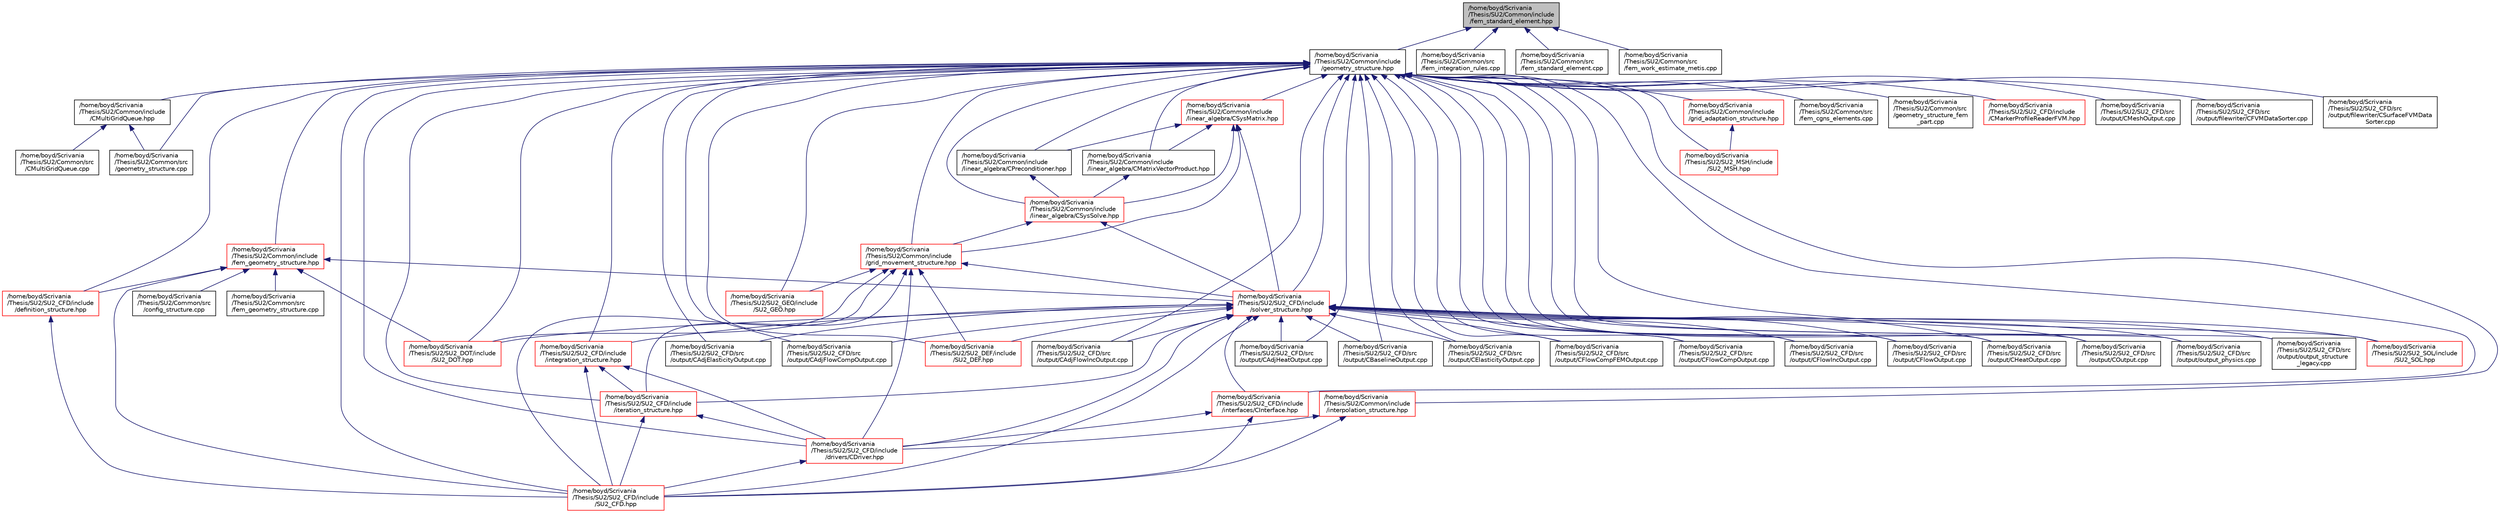 digraph "/home/boyd/Scrivania/Thesis/SU2/Common/include/fem_standard_element.hpp"
{
  edge [fontname="Helvetica",fontsize="10",labelfontname="Helvetica",labelfontsize="10"];
  node [fontname="Helvetica",fontsize="10",shape=record];
  Node29 [label="/home/boyd/Scrivania\l/Thesis/SU2/Common/include\l/fem_standard_element.hpp",height=0.2,width=0.4,color="black", fillcolor="grey75", style="filled", fontcolor="black"];
  Node29 -> Node30 [dir="back",color="midnightblue",fontsize="10",style="solid",fontname="Helvetica"];
  Node30 [label="/home/boyd/Scrivania\l/Thesis/SU2/Common/include\l/geometry_structure.hpp",height=0.2,width=0.4,color="black", fillcolor="white", style="filled",URL="$geometry__structure_8hpp.html",tooltip="Headers of the main subroutines for creating the geometrical structure. The subroutines and functions..."];
  Node30 -> Node31 [dir="back",color="midnightblue",fontsize="10",style="solid",fontname="Helvetica"];
  Node31 [label="/home/boyd/Scrivania\l/Thesis/SU2/Common/include\l/CMultiGridQueue.hpp",height=0.2,width=0.4,color="black", fillcolor="white", style="filled",URL="$_c_multi_grid_queue_8hpp.html",tooltip="Header of the multigrid queue class for the FVM solver. The subroutines and functions are in the CMul..."];
  Node31 -> Node32 [dir="back",color="midnightblue",fontsize="10",style="solid",fontname="Helvetica"];
  Node32 [label="/home/boyd/Scrivania\l/Thesis/SU2/Common/src\l/CMultiGridQueue.cpp",height=0.2,width=0.4,color="black", fillcolor="white", style="filled",URL="$_c_multi_grid_queue_8cpp.html",tooltip="Implementation of the multigrid queue class for the FVM solver. "];
  Node31 -> Node33 [dir="back",color="midnightblue",fontsize="10",style="solid",fontname="Helvetica"];
  Node33 [label="/home/boyd/Scrivania\l/Thesis/SU2/Common/src\l/geometry_structure.cpp",height=0.2,width=0.4,color="black", fillcolor="white", style="filled",URL="$geometry__structure_8cpp.html",tooltip="Main subroutines for creating the primal grid and multigrid structure. "];
  Node30 -> Node34 [dir="back",color="midnightblue",fontsize="10",style="solid",fontname="Helvetica"];
  Node34 [label="/home/boyd/Scrivania\l/Thesis/SU2/Common/include\l/fem_geometry_structure.hpp",height=0.2,width=0.4,color="red", fillcolor="white", style="filled",URL="$fem__geometry__structure_8hpp.html",tooltip="Headers of the main subroutines for creating the geometrical structure for the FEM solver..."];
  Node34 -> Node35 [dir="back",color="midnightblue",fontsize="10",style="solid",fontname="Helvetica"];
  Node35 [label="/home/boyd/Scrivania\l/Thesis/SU2/Common/src\l/config_structure.cpp",height=0.2,width=0.4,color="black", fillcolor="white", style="filled",URL="$config__structure_8cpp.html",tooltip="Main file for managing the config file. "];
  Node34 -> Node36 [dir="back",color="midnightblue",fontsize="10",style="solid",fontname="Helvetica"];
  Node36 [label="/home/boyd/Scrivania\l/Thesis/SU2/Common/src\l/fem_geometry_structure.cpp",height=0.2,width=0.4,color="black", fillcolor="white", style="filled",URL="$fem__geometry__structure_8cpp.html",tooltip="Functions for creating the primal grid for the FEM solver. "];
  Node34 -> Node38 [dir="back",color="midnightblue",fontsize="10",style="solid",fontname="Helvetica"];
  Node38 [label="/home/boyd/Scrivania\l/Thesis/SU2/SU2_CFD/include\l/definition_structure.hpp",height=0.2,width=0.4,color="red", fillcolor="white", style="filled",URL="$definition__structure_8hpp.html",tooltip="Headers of the main subroutines used by SU2_CFD. The subroutines and functions are in the definition_..."];
  Node38 -> Node39 [dir="back",color="midnightblue",fontsize="10",style="solid",fontname="Helvetica"];
  Node39 [label="/home/boyd/Scrivania\l/Thesis/SU2/SU2_CFD/include\l/SU2_CFD.hpp",height=0.2,width=0.4,color="red", fillcolor="white", style="filled",URL="$_s_u2___c_f_d_8hpp.html",tooltip="Headers of the main subroutines of the code SU2_CFD. The subroutines and functions are in the SU2_CFD..."];
  Node34 -> Node45 [dir="back",color="midnightblue",fontsize="10",style="solid",fontname="Helvetica"];
  Node45 [label="/home/boyd/Scrivania\l/Thesis/SU2/SU2_CFD/include\l/solver_structure.hpp",height=0.2,width=0.4,color="red", fillcolor="white", style="filled",URL="$solver__structure_8hpp.html",tooltip="Headers of the main subroutines for solving partial differential equations. The subroutines and funct..."];
  Node45 -> Node46 [dir="back",color="midnightblue",fontsize="10",style="solid",fontname="Helvetica"];
  Node46 [label="/home/boyd/Scrivania\l/Thesis/SU2/SU2_CFD/include\l/iteration_structure.hpp",height=0.2,width=0.4,color="red", fillcolor="white", style="filled",URL="$iteration__structure_8hpp.html",tooltip="Headers of the iteration classes used by SU2_CFD. Each CIteration class represents an available physi..."];
  Node46 -> Node47 [dir="back",color="midnightblue",fontsize="10",style="solid",fontname="Helvetica"];
  Node47 [label="/home/boyd/Scrivania\l/Thesis/SU2/SU2_CFD/include\l/drivers/CDriver.hpp",height=0.2,width=0.4,color="red", fillcolor="white", style="filled",URL="$_c_driver_8hpp.html"];
  Node47 -> Node39 [dir="back",color="midnightblue",fontsize="10",style="solid",fontname="Helvetica"];
  Node46 -> Node39 [dir="back",color="midnightblue",fontsize="10",style="solid",fontname="Helvetica"];
  Node45 -> Node58 [dir="back",color="midnightblue",fontsize="10",style="solid",fontname="Helvetica"];
  Node58 [label="/home/boyd/Scrivania\l/Thesis/SU2/SU2_CFD/include\l/integration_structure.hpp",height=0.2,width=0.4,color="red", fillcolor="white", style="filled",URL="$integration__structure_8hpp.html",tooltip="Headers of the main subroutines for space and time integration. The subroutines and functions are in ..."];
  Node58 -> Node46 [dir="back",color="midnightblue",fontsize="10",style="solid",fontname="Helvetica"];
  Node58 -> Node47 [dir="back",color="midnightblue",fontsize="10",style="solid",fontname="Helvetica"];
  Node58 -> Node39 [dir="back",color="midnightblue",fontsize="10",style="solid",fontname="Helvetica"];
  Node45 -> Node47 [dir="back",color="midnightblue",fontsize="10",style="solid",fontname="Helvetica"];
  Node45 -> Node61 [dir="back",color="midnightblue",fontsize="10",style="solid",fontname="Helvetica"];
  Node61 [label="/home/boyd/Scrivania\l/Thesis/SU2/SU2_CFD/include\l/interfaces/CInterface.hpp",height=0.2,width=0.4,color="red", fillcolor="white", style="filled",URL="$_c_interface_8hpp.html",tooltip="Declarations and inlines of the transfer structure. The subroutines and functions are in the physics ..."];
  Node61 -> Node47 [dir="back",color="midnightblue",fontsize="10",style="solid",fontname="Helvetica"];
  Node61 -> Node39 [dir="back",color="midnightblue",fontsize="10",style="solid",fontname="Helvetica"];
  Node45 -> Node39 [dir="back",color="midnightblue",fontsize="10",style="solid",fontname="Helvetica"];
  Node45 -> Node87 [dir="back",color="midnightblue",fontsize="10",style="solid",fontname="Helvetica"];
  Node87 [label="/home/boyd/Scrivania\l/Thesis/SU2/SU2_CFD/src\l/output/CAdjElasticityOutput.cpp",height=0.2,width=0.4,color="black", fillcolor="white", style="filled",URL="$_c_adj_elasticity_output_8cpp.html",tooltip="Main subroutines for elasticity discrete adjoint output. "];
  Node45 -> Node88 [dir="back",color="midnightblue",fontsize="10",style="solid",fontname="Helvetica"];
  Node88 [label="/home/boyd/Scrivania\l/Thesis/SU2/SU2_CFD/src\l/output/CAdjFlowCompOutput.cpp",height=0.2,width=0.4,color="black", fillcolor="white", style="filled",URL="$_c_adj_flow_comp_output_8cpp.html"];
  Node45 -> Node89 [dir="back",color="midnightblue",fontsize="10",style="solid",fontname="Helvetica"];
  Node89 [label="/home/boyd/Scrivania\l/Thesis/SU2/SU2_CFD/src\l/output/CAdjFlowIncOutput.cpp",height=0.2,width=0.4,color="black", fillcolor="white", style="filled",URL="$_c_adj_flow_inc_output_8cpp.html"];
  Node45 -> Node90 [dir="back",color="midnightblue",fontsize="10",style="solid",fontname="Helvetica"];
  Node90 [label="/home/boyd/Scrivania\l/Thesis/SU2/SU2_CFD/src\l/output/CAdjHeatOutput.cpp",height=0.2,width=0.4,color="black", fillcolor="white", style="filled",URL="$_c_adj_heat_output_8cpp.html"];
  Node45 -> Node91 [dir="back",color="midnightblue",fontsize="10",style="solid",fontname="Helvetica"];
  Node91 [label="/home/boyd/Scrivania\l/Thesis/SU2/SU2_CFD/src\l/output/CBaselineOutput.cpp",height=0.2,width=0.4,color="black", fillcolor="white", style="filled",URL="$_c_baseline_output_8cpp.html"];
  Node45 -> Node92 [dir="back",color="midnightblue",fontsize="10",style="solid",fontname="Helvetica"];
  Node92 [label="/home/boyd/Scrivania\l/Thesis/SU2/SU2_CFD/src\l/output/CElasticityOutput.cpp",height=0.2,width=0.4,color="black", fillcolor="white", style="filled",URL="$_c_elasticity_output_8cpp.html"];
  Node45 -> Node93 [dir="back",color="midnightblue",fontsize="10",style="solid",fontname="Helvetica"];
  Node93 [label="/home/boyd/Scrivania\l/Thesis/SU2/SU2_CFD/src\l/output/CFlowCompFEMOutput.cpp",height=0.2,width=0.4,color="black", fillcolor="white", style="filled",URL="$_c_flow_comp_f_e_m_output_8cpp.html"];
  Node45 -> Node94 [dir="back",color="midnightblue",fontsize="10",style="solid",fontname="Helvetica"];
  Node94 [label="/home/boyd/Scrivania\l/Thesis/SU2/SU2_CFD/src\l/output/CFlowCompOutput.cpp",height=0.2,width=0.4,color="black", fillcolor="white", style="filled",URL="$_c_flow_comp_output_8cpp.html"];
  Node45 -> Node95 [dir="back",color="midnightblue",fontsize="10",style="solid",fontname="Helvetica"];
  Node95 [label="/home/boyd/Scrivania\l/Thesis/SU2/SU2_CFD/src\l/output/CFlowIncOutput.cpp",height=0.2,width=0.4,color="black", fillcolor="white", style="filled",URL="$_c_flow_inc_output_8cpp.html"];
  Node45 -> Node96 [dir="back",color="midnightblue",fontsize="10",style="solid",fontname="Helvetica"];
  Node96 [label="/home/boyd/Scrivania\l/Thesis/SU2/SU2_CFD/src\l/output/CFlowOutput.cpp",height=0.2,width=0.4,color="black", fillcolor="white", style="filled",URL="$_c_flow_output_8cpp.html"];
  Node45 -> Node97 [dir="back",color="midnightblue",fontsize="10",style="solid",fontname="Helvetica"];
  Node97 [label="/home/boyd/Scrivania\l/Thesis/SU2/SU2_CFD/src\l/output/CHeatOutput.cpp",height=0.2,width=0.4,color="black", fillcolor="white", style="filled",URL="$_c_heat_output_8cpp.html"];
  Node45 -> Node98 [dir="back",color="midnightblue",fontsize="10",style="solid",fontname="Helvetica"];
  Node98 [label="/home/boyd/Scrivania\l/Thesis/SU2/SU2_CFD/src\l/output/COutput.cpp",height=0.2,width=0.4,color="black", fillcolor="white", style="filled",URL="$_c_output_8cpp.html"];
  Node45 -> Node99 [dir="back",color="midnightblue",fontsize="10",style="solid",fontname="Helvetica"];
  Node99 [label="/home/boyd/Scrivania\l/Thesis/SU2/SU2_CFD/src\l/output/output_physics.cpp",height=0.2,width=0.4,color="black", fillcolor="white", style="filled",URL="$output__physics_8cpp.html",tooltip="Main subroutines to compute physical output quantities such as CL, CD, entropy generation, mass flow, ecc... . "];
  Node45 -> Node100 [dir="back",color="midnightblue",fontsize="10",style="solid",fontname="Helvetica"];
  Node100 [label="/home/boyd/Scrivania\l/Thesis/SU2/SU2_CFD/src\l/output/output_structure\l_legacy.cpp",height=0.2,width=0.4,color="black", fillcolor="white", style="filled",URL="$output__structure__legacy_8cpp.html"];
  Node45 -> Node114 [dir="back",color="midnightblue",fontsize="10",style="solid",fontname="Helvetica"];
  Node114 [label="/home/boyd/Scrivania\l/Thesis/SU2/SU2_DEF/include\l/SU2_DEF.hpp",height=0.2,width=0.4,color="red", fillcolor="white", style="filled",URL="$_s_u2___d_e_f_8hpp.html",tooltip="Headers of the main subroutines of the code SU2_DEF. The subroutines and functions are in the SU2_DEF..."];
  Node45 -> Node116 [dir="back",color="midnightblue",fontsize="10",style="solid",fontname="Helvetica"];
  Node116 [label="/home/boyd/Scrivania\l/Thesis/SU2/SU2_SOL/include\l/SU2_SOL.hpp",height=0.2,width=0.4,color="red", fillcolor="white", style="filled",URL="$_s_u2___s_o_l_8hpp.html",tooltip="Headers of the main subroutines of the code SU2_SOL. The subroutines and functions are in the SU2_SOL..."];
  Node45 -> Node118 [dir="back",color="midnightblue",fontsize="10",style="solid",fontname="Helvetica"];
  Node118 [label="/home/boyd/Scrivania\l/Thesis/SU2/SU2_DOT/include\l/SU2_DOT.hpp",height=0.2,width=0.4,color="red", fillcolor="white", style="filled",URL="$_s_u2___d_o_t_8hpp.html",tooltip="Headers of the main subroutines of the code SU2_DOT. The subroutines and functions are in the SU2_DOT..."];
  Node34 -> Node39 [dir="back",color="midnightblue",fontsize="10",style="solid",fontname="Helvetica"];
  Node34 -> Node118 [dir="back",color="midnightblue",fontsize="10",style="solid",fontname="Helvetica"];
  Node30 -> Node122 [dir="back",color="midnightblue",fontsize="10",style="solid",fontname="Helvetica"];
  Node122 [label="/home/boyd/Scrivania\l/Thesis/SU2/Common/include\l/grid_adaptation_structure.hpp",height=0.2,width=0.4,color="red", fillcolor="white", style="filled",URL="$grid__adaptation__structure_8hpp.html",tooltip="Headers of the main subroutines for doing the numerical grid adaptation. "];
  Node122 -> Node124 [dir="back",color="midnightblue",fontsize="10",style="solid",fontname="Helvetica"];
  Node124 [label="/home/boyd/Scrivania\l/Thesis/SU2/SU2_MSH/include\l/SU2_MSH.hpp",height=0.2,width=0.4,color="red", fillcolor="white", style="filled",URL="$_s_u2___m_s_h_8hpp.html",tooltip="Headers of the main subroutines of the code SU2_MSH. The subroutines and functions are in the SU2_MSH..."];
  Node30 -> Node126 [dir="back",color="midnightblue",fontsize="10",style="solid",fontname="Helvetica"];
  Node126 [label="/home/boyd/Scrivania\l/Thesis/SU2/Common/include\l/grid_movement_structure.hpp",height=0.2,width=0.4,color="red", fillcolor="white", style="filled",URL="$grid__movement__structure_8hpp.html",tooltip="Headers of the main subroutines for doing the numerical grid movement (including volumetric movement..."];
  Node126 -> Node45 [dir="back",color="midnightblue",fontsize="10",style="solid",fontname="Helvetica"];
  Node126 -> Node46 [dir="back",color="midnightblue",fontsize="10",style="solid",fontname="Helvetica"];
  Node126 -> Node47 [dir="back",color="midnightblue",fontsize="10",style="solid",fontname="Helvetica"];
  Node126 -> Node39 [dir="back",color="midnightblue",fontsize="10",style="solid",fontname="Helvetica"];
  Node126 -> Node128 [dir="back",color="midnightblue",fontsize="10",style="solid",fontname="Helvetica"];
  Node128 [label="/home/boyd/Scrivania\l/Thesis/SU2/SU2_GEO/include\l/SU2_GEO.hpp",height=0.2,width=0.4,color="red", fillcolor="white", style="filled",URL="$_s_u2___g_e_o_8hpp.html",tooltip="Headers of the main subroutines of the code SU2_GEO. The subroutines and functions are in the SU2_GEO..."];
  Node126 -> Node114 [dir="back",color="midnightblue",fontsize="10",style="solid",fontname="Helvetica"];
  Node126 -> Node118 [dir="back",color="midnightblue",fontsize="10",style="solid",fontname="Helvetica"];
  Node30 -> Node130 [dir="back",color="midnightblue",fontsize="10",style="solid",fontname="Helvetica"];
  Node130 [label="/home/boyd/Scrivania\l/Thesis/SU2/Common/include\l/linear_algebra/CSysMatrix.hpp",height=0.2,width=0.4,color="red", fillcolor="white", style="filled",URL="$_c_sys_matrix_8hpp.html"];
  Node130 -> Node126 [dir="back",color="midnightblue",fontsize="10",style="solid",fontname="Helvetica"];
  Node130 -> Node131 [dir="back",color="midnightblue",fontsize="10",style="solid",fontname="Helvetica"];
  Node131 [label="/home/boyd/Scrivania\l/Thesis/SU2/Common/include\l/linear_algebra/CSysSolve.hpp",height=0.2,width=0.4,color="red", fillcolor="white", style="filled",URL="$_c_sys_solve_8hpp.html"];
  Node131 -> Node126 [dir="back",color="midnightblue",fontsize="10",style="solid",fontname="Helvetica"];
  Node131 -> Node45 [dir="back",color="midnightblue",fontsize="10",style="solid",fontname="Helvetica"];
  Node130 -> Node134 [dir="back",color="midnightblue",fontsize="10",style="solid",fontname="Helvetica"];
  Node134 [label="/home/boyd/Scrivania\l/Thesis/SU2/Common/include\l/linear_algebra/CMatrixVectorProduct.hpp",height=0.2,width=0.4,color="black", fillcolor="white", style="filled",URL="$_c_matrix_vector_product_8hpp.html",tooltip="Headers for the classes related to sparse matrix-vector product wrappers. The actual operations are c..."];
  Node134 -> Node131 [dir="back",color="midnightblue",fontsize="10",style="solid",fontname="Helvetica"];
  Node130 -> Node135 [dir="back",color="midnightblue",fontsize="10",style="solid",fontname="Helvetica"];
  Node135 [label="/home/boyd/Scrivania\l/Thesis/SU2/Common/include\l/linear_algebra/CPreconditioner.hpp",height=0.2,width=0.4,color="black", fillcolor="white", style="filled",URL="$_c_preconditioner_8hpp.html",tooltip="Headers for the classes related to linear preconditioner wrappers. The actual operations are currentl..."];
  Node135 -> Node131 [dir="back",color="midnightblue",fontsize="10",style="solid",fontname="Helvetica"];
  Node130 -> Node45 [dir="back",color="midnightblue",fontsize="10",style="solid",fontname="Helvetica"];
  Node30 -> Node131 [dir="back",color="midnightblue",fontsize="10",style="solid",fontname="Helvetica"];
  Node30 -> Node134 [dir="back",color="midnightblue",fontsize="10",style="solid",fontname="Helvetica"];
  Node30 -> Node135 [dir="back",color="midnightblue",fontsize="10",style="solid",fontname="Helvetica"];
  Node30 -> Node138 [dir="back",color="midnightblue",fontsize="10",style="solid",fontname="Helvetica"];
  Node138 [label="/home/boyd/Scrivania\l/Thesis/SU2/Common/include\l/interpolation_structure.hpp",height=0.2,width=0.4,color="red", fillcolor="white", style="filled",URL="$interpolation__structure_8hpp.html",tooltip="Headers of the main subroutines used by SU2_FSI. The subroutines and functions are in the interpolati..."];
  Node138 -> Node47 [dir="back",color="midnightblue",fontsize="10",style="solid",fontname="Helvetica"];
  Node138 -> Node39 [dir="back",color="midnightblue",fontsize="10",style="solid",fontname="Helvetica"];
  Node30 -> Node140 [dir="back",color="midnightblue",fontsize="10",style="solid",fontname="Helvetica"];
  Node140 [label="/home/boyd/Scrivania\l/Thesis/SU2/Common/src\l/fem_cgns_elements.cpp",height=0.2,width=0.4,color="black", fillcolor="white", style="filled",URL="$fem__cgns__elements_8cpp.html",tooltip="CGNS element definitions and conversions to the SU2 standard. "];
  Node30 -> Node33 [dir="back",color="midnightblue",fontsize="10",style="solid",fontname="Helvetica"];
  Node30 -> Node141 [dir="back",color="midnightblue",fontsize="10",style="solid",fontname="Helvetica"];
  Node141 [label="/home/boyd/Scrivania\l/Thesis/SU2/Common/src\l/geometry_structure_fem\l_part.cpp",height=0.2,width=0.4,color="black", fillcolor="white", style="filled",URL="$geometry__structure__fem__part_8cpp.html",tooltip="Main subroutines for distributin the grid for the Fluid FEM solver. "];
  Node30 -> Node142 [dir="back",color="midnightblue",fontsize="10",style="solid",fontname="Helvetica"];
  Node142 [label="/home/boyd/Scrivania\l/Thesis/SU2/SU2_CFD/include\l/CMarkerProfileReaderFVM.hpp",height=0.2,width=0.4,color="red", fillcolor="white", style="filled",URL="$_c_marker_profile_reader_f_v_m_8hpp.html",tooltip="Header file for the class CMarkerProfileReaderFVM. The implementations are in the CMarkerProfileReade..."];
  Node30 -> Node38 [dir="back",color="midnightblue",fontsize="10",style="solid",fontname="Helvetica"];
  Node30 -> Node45 [dir="back",color="midnightblue",fontsize="10",style="solid",fontname="Helvetica"];
  Node30 -> Node58 [dir="back",color="midnightblue",fontsize="10",style="solid",fontname="Helvetica"];
  Node30 -> Node46 [dir="back",color="midnightblue",fontsize="10",style="solid",fontname="Helvetica"];
  Node30 -> Node61 [dir="back",color="midnightblue",fontsize="10",style="solid",fontname="Helvetica"];
  Node30 -> Node47 [dir="back",color="midnightblue",fontsize="10",style="solid",fontname="Helvetica"];
  Node30 -> Node39 [dir="back",color="midnightblue",fontsize="10",style="solid",fontname="Helvetica"];
  Node30 -> Node87 [dir="back",color="midnightblue",fontsize="10",style="solid",fontname="Helvetica"];
  Node30 -> Node88 [dir="back",color="midnightblue",fontsize="10",style="solid",fontname="Helvetica"];
  Node30 -> Node89 [dir="back",color="midnightblue",fontsize="10",style="solid",fontname="Helvetica"];
  Node30 -> Node90 [dir="back",color="midnightblue",fontsize="10",style="solid",fontname="Helvetica"];
  Node30 -> Node91 [dir="back",color="midnightblue",fontsize="10",style="solid",fontname="Helvetica"];
  Node30 -> Node92 [dir="back",color="midnightblue",fontsize="10",style="solid",fontname="Helvetica"];
  Node30 -> Node93 [dir="back",color="midnightblue",fontsize="10",style="solid",fontname="Helvetica"];
  Node30 -> Node94 [dir="back",color="midnightblue",fontsize="10",style="solid",fontname="Helvetica"];
  Node30 -> Node95 [dir="back",color="midnightblue",fontsize="10",style="solid",fontname="Helvetica"];
  Node30 -> Node96 [dir="back",color="midnightblue",fontsize="10",style="solid",fontname="Helvetica"];
  Node30 -> Node97 [dir="back",color="midnightblue",fontsize="10",style="solid",fontname="Helvetica"];
  Node30 -> Node144 [dir="back",color="midnightblue",fontsize="10",style="solid",fontname="Helvetica"];
  Node144 [label="/home/boyd/Scrivania\l/Thesis/SU2/SU2_CFD/src\l/output/CMeshOutput.cpp",height=0.2,width=0.4,color="black", fillcolor="white", style="filled",URL="$_c_mesh_output_8cpp.html"];
  Node30 -> Node98 [dir="back",color="midnightblue",fontsize="10",style="solid",fontname="Helvetica"];
  Node30 -> Node145 [dir="back",color="midnightblue",fontsize="10",style="solid",fontname="Helvetica"];
  Node145 [label="/home/boyd/Scrivania\l/Thesis/SU2/SU2_CFD/src\l/output/filewriter/CFVMDataSorter.cpp",height=0.2,width=0.4,color="black", fillcolor="white", style="filled",URL="$_c_f_v_m_data_sorter_8cpp.html",tooltip="Datasorter class for FVM solvers. "];
  Node30 -> Node146 [dir="back",color="midnightblue",fontsize="10",style="solid",fontname="Helvetica"];
  Node146 [label="/home/boyd/Scrivania\l/Thesis/SU2/SU2_CFD/src\l/output/filewriter/CSurfaceFVMData\lSorter.cpp",height=0.2,width=0.4,color="black", fillcolor="white", style="filled",URL="$_c_surface_f_v_m_data_sorter_8cpp.html",tooltip="Datasorter for FVM surfaces. "];
  Node30 -> Node99 [dir="back",color="midnightblue",fontsize="10",style="solid",fontname="Helvetica"];
  Node30 -> Node100 [dir="back",color="midnightblue",fontsize="10",style="solid",fontname="Helvetica"];
  Node30 -> Node128 [dir="back",color="midnightblue",fontsize="10",style="solid",fontname="Helvetica"];
  Node30 -> Node114 [dir="back",color="midnightblue",fontsize="10",style="solid",fontname="Helvetica"];
  Node30 -> Node116 [dir="back",color="midnightblue",fontsize="10",style="solid",fontname="Helvetica"];
  Node30 -> Node124 [dir="back",color="midnightblue",fontsize="10",style="solid",fontname="Helvetica"];
  Node30 -> Node118 [dir="back",color="midnightblue",fontsize="10",style="solid",fontname="Helvetica"];
  Node29 -> Node147 [dir="back",color="midnightblue",fontsize="10",style="solid",fontname="Helvetica"];
  Node147 [label="/home/boyd/Scrivania\l/Thesis/SU2/Common/src\l/fem_integration_rules.cpp",height=0.2,width=0.4,color="black", fillcolor="white", style="filled",URL="$fem__integration__rules_8cpp.html",tooltip="FEM integration rules for the standard elements. "];
  Node29 -> Node148 [dir="back",color="midnightblue",fontsize="10",style="solid",fontname="Helvetica"];
  Node148 [label="/home/boyd/Scrivania\l/Thesis/SU2/Common/src\l/fem_standard_element.cpp",height=0.2,width=0.4,color="black", fillcolor="white", style="filled",URL="$fem__standard__element_8cpp.html",tooltip="Functions for the FEM standard elements. "];
  Node29 -> Node149 [dir="back",color="midnightblue",fontsize="10",style="solid",fontname="Helvetica"];
  Node149 [label="/home/boyd/Scrivania\l/Thesis/SU2/Common/src\l/fem_work_estimate_metis.cpp",height=0.2,width=0.4,color="black", fillcolor="white", style="filled",URL="$fem__work__estimate__metis_8cpp.html",tooltip="This file contains the implementation of the member functions WorkEstimateMetis for the FEM standard ..."];
}
